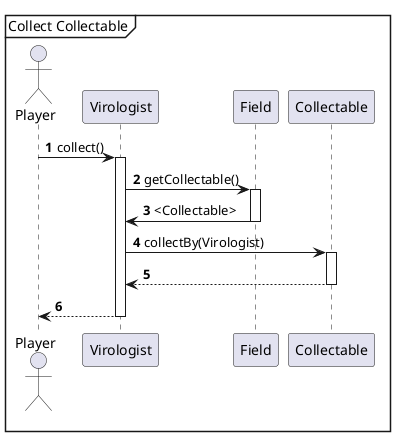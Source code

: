 @startuml
'https://plantuml.com/sequence-diagram

autonumber

mainframe Collect Collectable

actor Player

Player -> Virologist: collect()
Activate Virologist

Virologist -> Field: getCollectable()
Activate Field
Field -> Virologist: <Collectable>
Deactivate Field

Virologist -> Collectable: collectBy(Virologist)
Activate Collectable

Collectable --> Virologist:
Deactivate Collectable
Virologist --> Player
Deactivate Virologist

@enduml